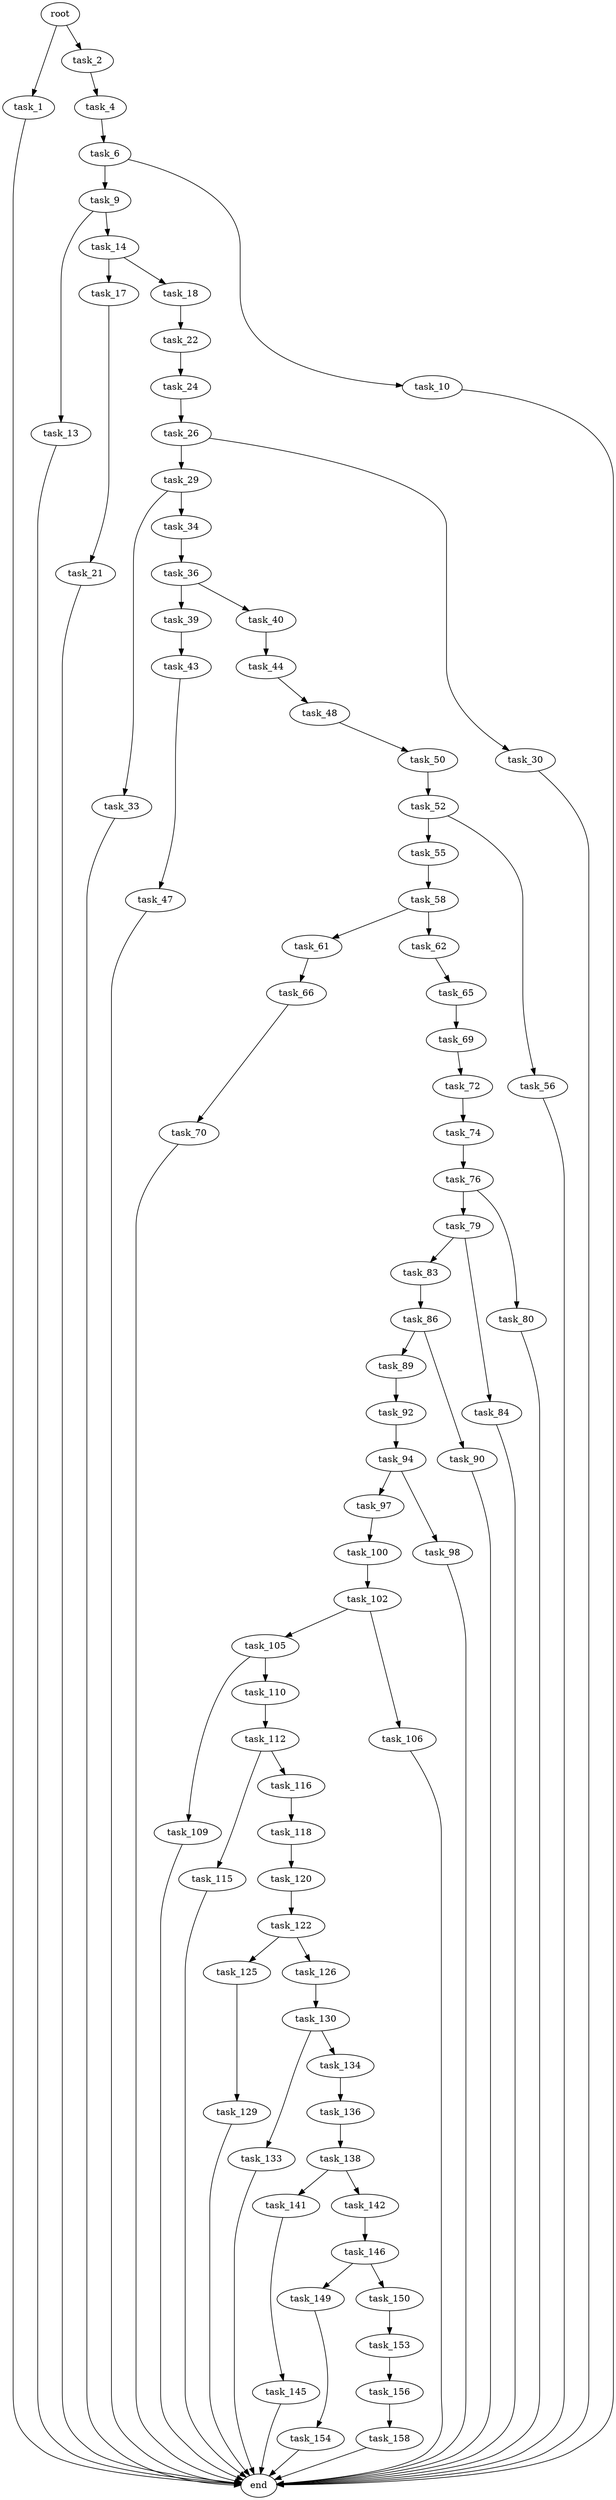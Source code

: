 digraph G {
  root [size="0.000000"];
  task_1 [size="231928233984.000000"];
  task_2 [size="8589934592.000000"];
  task_4 [size="496026803.000000"];
  task_6 [size="23411341977.000000"];
  task_9 [size="7820063118.000000"];
  task_10 [size="36225798782.000000"];
  task_13 [size="250330830308.000000"];
  task_14 [size="3683074365.000000"];
  task_17 [size="549755813888.000000"];
  task_18 [size="271816483374.000000"];
  task_21 [size="13066751738.000000"];
  task_22 [size="249876698009.000000"];
  task_24 [size="68719476736.000000"];
  task_26 [size="134217728000.000000"];
  task_29 [size="28991029248.000000"];
  task_30 [size="28267437001.000000"];
  task_33 [size="134217728000.000000"];
  task_34 [size="28991029248.000000"];
  task_36 [size="231928233984.000000"];
  task_39 [size="368293445632.000000"];
  task_40 [size="368293445632.000000"];
  task_43 [size="378554192325.000000"];
  task_44 [size="68509197707.000000"];
  task_47 [size="12275625977.000000"];
  task_48 [size="698078452668.000000"];
  task_50 [size="368293445632.000000"];
  task_52 [size="6318271495.000000"];
  task_55 [size="15443500276.000000"];
  task_56 [size="22755135538.000000"];
  task_58 [size="508894838883.000000"];
  task_61 [size="108535279214.000000"];
  task_62 [size="10554647674.000000"];
  task_65 [size="428675455330.000000"];
  task_66 [size="551368955470.000000"];
  task_69 [size="68719476736.000000"];
  task_70 [size="1073741824000.000000"];
  task_72 [size="88980932209.000000"];
  task_74 [size="21300209886.000000"];
  task_76 [size="27564076559.000000"];
  task_79 [size="455015463633.000000"];
  task_80 [size="549755813888.000000"];
  task_83 [size="32076157090.000000"];
  task_84 [size="2297007232.000000"];
  task_86 [size="313358056427.000000"];
  task_89 [size="28991029248.000000"];
  task_90 [size="22487672282.000000"];
  task_92 [size="68719476736.000000"];
  task_94 [size="79560232548.000000"];
  task_97 [size="549755813888.000000"];
  task_98 [size="68719476736.000000"];
  task_100 [size="2018869330.000000"];
  task_102 [size="549755813888.000000"];
  task_105 [size="8589934592.000000"];
  task_106 [size="11222861717.000000"];
  task_109 [size="44818910226.000000"];
  task_110 [size="2289332997.000000"];
  task_112 [size="352090841126.000000"];
  task_115 [size="231928233984.000000"];
  task_116 [size="8589934592.000000"];
  task_118 [size="9079359463.000000"];
  task_120 [size="549755813888.000000"];
  task_122 [size="951597734462.000000"];
  task_125 [size="101830031966.000000"];
  task_126 [size="1238458345598.000000"];
  task_129 [size="68719476736.000000"];
  task_130 [size="231928233984.000000"];
  task_133 [size="24627035153.000000"];
  task_134 [size="231928233984.000000"];
  task_136 [size="3105287582.000000"];
  task_138 [size="852982847465.000000"];
  task_141 [size="9569815471.000000"];
  task_142 [size="1073741824000.000000"];
  task_145 [size="1073741824000.000000"];
  task_146 [size="11344831544.000000"];
  task_149 [size="132508882549.000000"];
  task_150 [size="3274934505.000000"];
  task_153 [size="1434108335.000000"];
  task_154 [size="176327620768.000000"];
  task_156 [size="9143047358.000000"];
  task_158 [size="20695849074.000000"];
  end [size="0.000000"];

  root -> task_1 [size="1.000000"];
  root -> task_2 [size="1.000000"];
  task_1 -> end [size="1.000000"];
  task_2 -> task_4 [size="33554432.000000"];
  task_4 -> task_6 [size="33554432.000000"];
  task_6 -> task_9 [size="411041792.000000"];
  task_6 -> task_10 [size="411041792.000000"];
  task_9 -> task_13 [size="411041792.000000"];
  task_9 -> task_14 [size="411041792.000000"];
  task_10 -> end [size="1.000000"];
  task_13 -> end [size="1.000000"];
  task_14 -> task_17 [size="75497472.000000"];
  task_14 -> task_18 [size="75497472.000000"];
  task_17 -> task_21 [size="536870912.000000"];
  task_18 -> task_22 [size="209715200.000000"];
  task_21 -> end [size="1.000000"];
  task_22 -> task_24 [size="301989888.000000"];
  task_24 -> task_26 [size="134217728.000000"];
  task_26 -> task_29 [size="209715200.000000"];
  task_26 -> task_30 [size="209715200.000000"];
  task_29 -> task_33 [size="75497472.000000"];
  task_29 -> task_34 [size="75497472.000000"];
  task_30 -> end [size="1.000000"];
  task_33 -> end [size="1.000000"];
  task_34 -> task_36 [size="75497472.000000"];
  task_36 -> task_39 [size="301989888.000000"];
  task_36 -> task_40 [size="301989888.000000"];
  task_39 -> task_43 [size="411041792.000000"];
  task_40 -> task_44 [size="411041792.000000"];
  task_43 -> task_47 [size="411041792.000000"];
  task_44 -> task_48 [size="134217728.000000"];
  task_47 -> end [size="1.000000"];
  task_48 -> task_50 [size="536870912.000000"];
  task_50 -> task_52 [size="411041792.000000"];
  task_52 -> task_55 [size="33554432.000000"];
  task_52 -> task_56 [size="33554432.000000"];
  task_55 -> task_58 [size="301989888.000000"];
  task_56 -> end [size="1.000000"];
  task_58 -> task_61 [size="536870912.000000"];
  task_58 -> task_62 [size="536870912.000000"];
  task_61 -> task_66 [size="134217728.000000"];
  task_62 -> task_65 [size="411041792.000000"];
  task_65 -> task_69 [size="536870912.000000"];
  task_66 -> task_70 [size="838860800.000000"];
  task_69 -> task_72 [size="134217728.000000"];
  task_70 -> end [size="1.000000"];
  task_72 -> task_74 [size="209715200.000000"];
  task_74 -> task_76 [size="33554432.000000"];
  task_76 -> task_79 [size="536870912.000000"];
  task_76 -> task_80 [size="536870912.000000"];
  task_79 -> task_83 [size="301989888.000000"];
  task_79 -> task_84 [size="301989888.000000"];
  task_80 -> end [size="1.000000"];
  task_83 -> task_86 [size="33554432.000000"];
  task_84 -> end [size="1.000000"];
  task_86 -> task_89 [size="301989888.000000"];
  task_86 -> task_90 [size="301989888.000000"];
  task_89 -> task_92 [size="75497472.000000"];
  task_90 -> end [size="1.000000"];
  task_92 -> task_94 [size="134217728.000000"];
  task_94 -> task_97 [size="301989888.000000"];
  task_94 -> task_98 [size="301989888.000000"];
  task_97 -> task_100 [size="536870912.000000"];
  task_98 -> end [size="1.000000"];
  task_100 -> task_102 [size="33554432.000000"];
  task_102 -> task_105 [size="536870912.000000"];
  task_102 -> task_106 [size="536870912.000000"];
  task_105 -> task_109 [size="33554432.000000"];
  task_105 -> task_110 [size="33554432.000000"];
  task_106 -> end [size="1.000000"];
  task_109 -> end [size="1.000000"];
  task_110 -> task_112 [size="75497472.000000"];
  task_112 -> task_115 [size="679477248.000000"];
  task_112 -> task_116 [size="679477248.000000"];
  task_115 -> end [size="1.000000"];
  task_116 -> task_118 [size="33554432.000000"];
  task_118 -> task_120 [size="536870912.000000"];
  task_120 -> task_122 [size="536870912.000000"];
  task_122 -> task_125 [size="838860800.000000"];
  task_122 -> task_126 [size="838860800.000000"];
  task_125 -> task_129 [size="134217728.000000"];
  task_126 -> task_130 [size="838860800.000000"];
  task_129 -> end [size="1.000000"];
  task_130 -> task_133 [size="301989888.000000"];
  task_130 -> task_134 [size="301989888.000000"];
  task_133 -> end [size="1.000000"];
  task_134 -> task_136 [size="301989888.000000"];
  task_136 -> task_138 [size="301989888.000000"];
  task_138 -> task_141 [size="679477248.000000"];
  task_138 -> task_142 [size="679477248.000000"];
  task_141 -> task_145 [size="209715200.000000"];
  task_142 -> task_146 [size="838860800.000000"];
  task_145 -> end [size="1.000000"];
  task_146 -> task_149 [size="536870912.000000"];
  task_146 -> task_150 [size="536870912.000000"];
  task_149 -> task_154 [size="209715200.000000"];
  task_150 -> task_153 [size="75497472.000000"];
  task_153 -> task_156 [size="33554432.000000"];
  task_154 -> end [size="1.000000"];
  task_156 -> task_158 [size="411041792.000000"];
  task_158 -> end [size="1.000000"];
}
